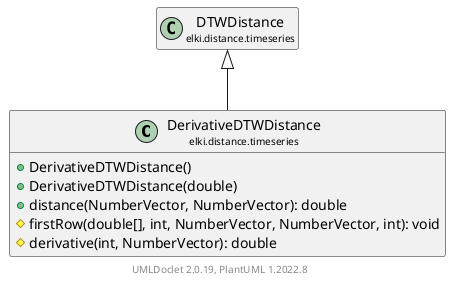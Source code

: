 @startuml
    remove .*\.(Instance|Par|Parameterizer|Factory)$
    set namespaceSeparator none
    hide empty fields
    hide empty methods

    class "<size:14>DerivativeDTWDistance\n<size:10>elki.distance.timeseries" as elki.distance.timeseries.DerivativeDTWDistance [[DerivativeDTWDistance.html]] {
        +DerivativeDTWDistance()
        +DerivativeDTWDistance(double)
        +distance(NumberVector, NumberVector): double
        #firstRow(double[], int, NumberVector, NumberVector, int): void
        #derivative(int, NumberVector): double
    }

    class "<size:14>DTWDistance\n<size:10>elki.distance.timeseries" as elki.distance.timeseries.DTWDistance [[DTWDistance.html]]

    elki.distance.timeseries.DTWDistance <|-- elki.distance.timeseries.DerivativeDTWDistance

    center footer UMLDoclet 2.0.19, PlantUML 1.2022.8
@enduml
